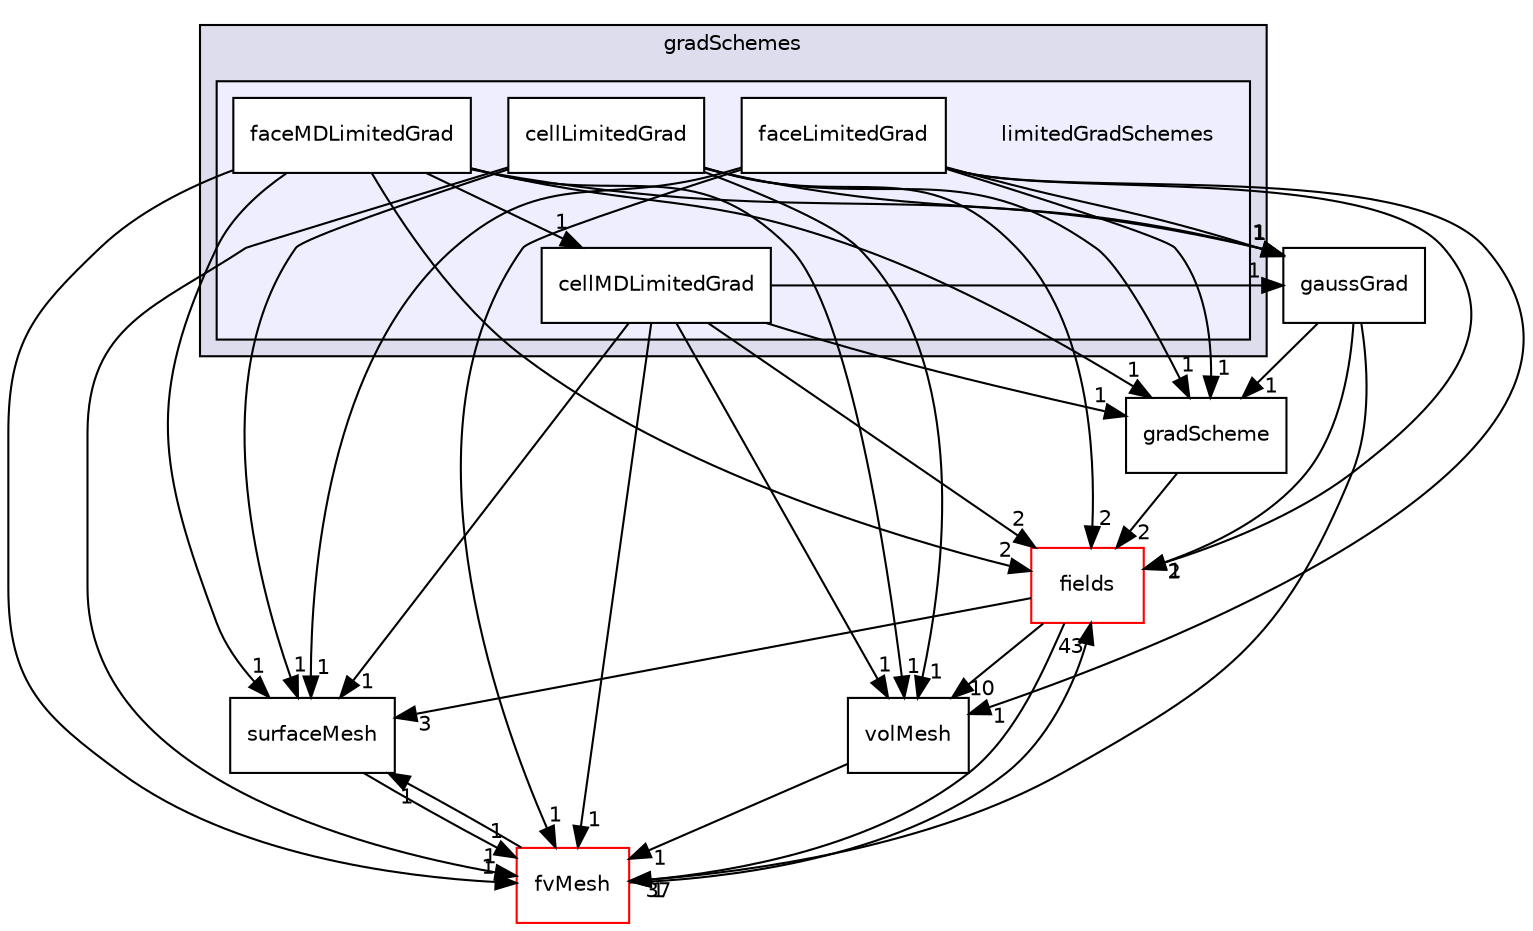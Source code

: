 digraph "src/finiteVolume/finiteVolume/gradSchemes/limitedGradSchemes" {
  bgcolor=transparent;
  compound=true
  node [ fontsize="10", fontname="Helvetica"];
  edge [ labelfontsize="10", labelfontname="Helvetica"];
  subgraph clusterdir_211d73fd6015a334f4cd90c9fb88c421 {
    graph [ bgcolor="#ddddee", pencolor="black", label="gradSchemes" fontname="Helvetica", fontsize="10", URL="dir_211d73fd6015a334f4cd90c9fb88c421.html"]
  subgraph clusterdir_fff497ac263f931389c898cdbfb5238e {
    graph [ bgcolor="#eeeeff", pencolor="black", label="" URL="dir_fff497ac263f931389c898cdbfb5238e.html"];
    dir_fff497ac263f931389c898cdbfb5238e [shape=plaintext label="limitedGradSchemes"];
    dir_15b546026f25fe50ef80657f7461c9a9 [shape=box label="cellLimitedGrad" color="black" fillcolor="white" style="filled" URL="dir_15b546026f25fe50ef80657f7461c9a9.html"];
    dir_20e3ed76996812a97e1aaff0e6b49d42 [shape=box label="cellMDLimitedGrad" color="black" fillcolor="white" style="filled" URL="dir_20e3ed76996812a97e1aaff0e6b49d42.html"];
    dir_c1c7575adc5e6e4fa3421b9da62fb689 [shape=box label="faceLimitedGrad" color="black" fillcolor="white" style="filled" URL="dir_c1c7575adc5e6e4fa3421b9da62fb689.html"];
    dir_e7ad4ee94e16daf685b06ffbdcb00e2d [shape=box label="faceMDLimitedGrad" color="black" fillcolor="white" style="filled" URL="dir_e7ad4ee94e16daf685b06ffbdcb00e2d.html"];
  }
  }
  dir_25ab4a83a983f7bb7a38b7f63bb141b7 [shape=box label="fields" color="red" URL="dir_25ab4a83a983f7bb7a38b7f63bb141b7.html"];
  dir_fdafd3b59310328ee40a940c9419d4db [shape=box label="surfaceMesh" URL="dir_fdafd3b59310328ee40a940c9419d4db.html"];
  dir_1a4209badf8dc5d7c181708103efea60 [shape=box label="volMesh" URL="dir_1a4209badf8dc5d7c181708103efea60.html"];
  dir_88d539e89933277658cec4fd08ce15b4 [shape=box label="gaussGrad" URL="dir_88d539e89933277658cec4fd08ce15b4.html"];
  dir_c382fa095c9c33d8673c0dd60aaef275 [shape=box label="fvMesh" color="red" URL="dir_c382fa095c9c33d8673c0dd60aaef275.html"];
  dir_34f6fdac462f96b744b53870896d634e [shape=box label="gradScheme" URL="dir_34f6fdac462f96b744b53870896d634e.html"];
  dir_25ab4a83a983f7bb7a38b7f63bb141b7->dir_fdafd3b59310328ee40a940c9419d4db [headlabel="3", labeldistance=1.5 headhref="dir_000931_001259.html"];
  dir_25ab4a83a983f7bb7a38b7f63bb141b7->dir_1a4209badf8dc5d7c181708103efea60 [headlabel="10", labeldistance=1.5 headhref="dir_000931_001260.html"];
  dir_25ab4a83a983f7bb7a38b7f63bb141b7->dir_c382fa095c9c33d8673c0dd60aaef275 [headlabel="37", labeldistance=1.5 headhref="dir_000931_001114.html"];
  dir_fdafd3b59310328ee40a940c9419d4db->dir_c382fa095c9c33d8673c0dd60aaef275 [headlabel="1", labeldistance=1.5 headhref="dir_001259_001114.html"];
  dir_1a4209badf8dc5d7c181708103efea60->dir_c382fa095c9c33d8673c0dd60aaef275 [headlabel="1", labeldistance=1.5 headhref="dir_001260_001114.html"];
  dir_88d539e89933277658cec4fd08ce15b4->dir_25ab4a83a983f7bb7a38b7f63bb141b7 [headlabel="1", labeldistance=1.5 headhref="dir_001084_000931.html"];
  dir_88d539e89933277658cec4fd08ce15b4->dir_c382fa095c9c33d8673c0dd60aaef275 [headlabel="1", labeldistance=1.5 headhref="dir_001084_001114.html"];
  dir_88d539e89933277658cec4fd08ce15b4->dir_34f6fdac462f96b744b53870896d634e [headlabel="1", labeldistance=1.5 headhref="dir_001084_001085.html"];
  dir_c1c7575adc5e6e4fa3421b9da62fb689->dir_25ab4a83a983f7bb7a38b7f63bb141b7 [headlabel="2", labeldistance=1.5 headhref="dir_001091_000931.html"];
  dir_c1c7575adc5e6e4fa3421b9da62fb689->dir_fdafd3b59310328ee40a940c9419d4db [headlabel="1", labeldistance=1.5 headhref="dir_001091_001259.html"];
  dir_c1c7575adc5e6e4fa3421b9da62fb689->dir_1a4209badf8dc5d7c181708103efea60 [headlabel="1", labeldistance=1.5 headhref="dir_001091_001260.html"];
  dir_c1c7575adc5e6e4fa3421b9da62fb689->dir_88d539e89933277658cec4fd08ce15b4 [headlabel="1", labeldistance=1.5 headhref="dir_001091_001084.html"];
  dir_c1c7575adc5e6e4fa3421b9da62fb689->dir_c382fa095c9c33d8673c0dd60aaef275 [headlabel="1", labeldistance=1.5 headhref="dir_001091_001114.html"];
  dir_c1c7575adc5e6e4fa3421b9da62fb689->dir_34f6fdac462f96b744b53870896d634e [headlabel="1", labeldistance=1.5 headhref="dir_001091_001085.html"];
  dir_c382fa095c9c33d8673c0dd60aaef275->dir_25ab4a83a983f7bb7a38b7f63bb141b7 [headlabel="43", labeldistance=1.5 headhref="dir_001114_000931.html"];
  dir_c382fa095c9c33d8673c0dd60aaef275->dir_fdafd3b59310328ee40a940c9419d4db [headlabel="1", labeldistance=1.5 headhref="dir_001114_001259.html"];
  dir_20e3ed76996812a97e1aaff0e6b49d42->dir_25ab4a83a983f7bb7a38b7f63bb141b7 [headlabel="2", labeldistance=1.5 headhref="dir_001090_000931.html"];
  dir_20e3ed76996812a97e1aaff0e6b49d42->dir_fdafd3b59310328ee40a940c9419d4db [headlabel="1", labeldistance=1.5 headhref="dir_001090_001259.html"];
  dir_20e3ed76996812a97e1aaff0e6b49d42->dir_1a4209badf8dc5d7c181708103efea60 [headlabel="1", labeldistance=1.5 headhref="dir_001090_001260.html"];
  dir_20e3ed76996812a97e1aaff0e6b49d42->dir_88d539e89933277658cec4fd08ce15b4 [headlabel="1", labeldistance=1.5 headhref="dir_001090_001084.html"];
  dir_20e3ed76996812a97e1aaff0e6b49d42->dir_c382fa095c9c33d8673c0dd60aaef275 [headlabel="1", labeldistance=1.5 headhref="dir_001090_001114.html"];
  dir_20e3ed76996812a97e1aaff0e6b49d42->dir_34f6fdac462f96b744b53870896d634e [headlabel="1", labeldistance=1.5 headhref="dir_001090_001085.html"];
  dir_34f6fdac462f96b744b53870896d634e->dir_25ab4a83a983f7bb7a38b7f63bb141b7 [headlabel="2", labeldistance=1.5 headhref="dir_001085_000931.html"];
  dir_e7ad4ee94e16daf685b06ffbdcb00e2d->dir_25ab4a83a983f7bb7a38b7f63bb141b7 [headlabel="2", labeldistance=1.5 headhref="dir_001092_000931.html"];
  dir_e7ad4ee94e16daf685b06ffbdcb00e2d->dir_fdafd3b59310328ee40a940c9419d4db [headlabel="1", labeldistance=1.5 headhref="dir_001092_001259.html"];
  dir_e7ad4ee94e16daf685b06ffbdcb00e2d->dir_1a4209badf8dc5d7c181708103efea60 [headlabel="1", labeldistance=1.5 headhref="dir_001092_001260.html"];
  dir_e7ad4ee94e16daf685b06ffbdcb00e2d->dir_88d539e89933277658cec4fd08ce15b4 [headlabel="1", labeldistance=1.5 headhref="dir_001092_001084.html"];
  dir_e7ad4ee94e16daf685b06ffbdcb00e2d->dir_c382fa095c9c33d8673c0dd60aaef275 [headlabel="1", labeldistance=1.5 headhref="dir_001092_001114.html"];
  dir_e7ad4ee94e16daf685b06ffbdcb00e2d->dir_20e3ed76996812a97e1aaff0e6b49d42 [headlabel="1", labeldistance=1.5 headhref="dir_001092_001090.html"];
  dir_e7ad4ee94e16daf685b06ffbdcb00e2d->dir_34f6fdac462f96b744b53870896d634e [headlabel="1", labeldistance=1.5 headhref="dir_001092_001085.html"];
  dir_15b546026f25fe50ef80657f7461c9a9->dir_25ab4a83a983f7bb7a38b7f63bb141b7 [headlabel="2", labeldistance=1.5 headhref="dir_001089_000931.html"];
  dir_15b546026f25fe50ef80657f7461c9a9->dir_fdafd3b59310328ee40a940c9419d4db [headlabel="1", labeldistance=1.5 headhref="dir_001089_001259.html"];
  dir_15b546026f25fe50ef80657f7461c9a9->dir_1a4209badf8dc5d7c181708103efea60 [headlabel="1", labeldistance=1.5 headhref="dir_001089_001260.html"];
  dir_15b546026f25fe50ef80657f7461c9a9->dir_88d539e89933277658cec4fd08ce15b4 [headlabel="1", labeldistance=1.5 headhref="dir_001089_001084.html"];
  dir_15b546026f25fe50ef80657f7461c9a9->dir_c382fa095c9c33d8673c0dd60aaef275 [headlabel="1", labeldistance=1.5 headhref="dir_001089_001114.html"];
  dir_15b546026f25fe50ef80657f7461c9a9->dir_34f6fdac462f96b744b53870896d634e [headlabel="1", labeldistance=1.5 headhref="dir_001089_001085.html"];
}
